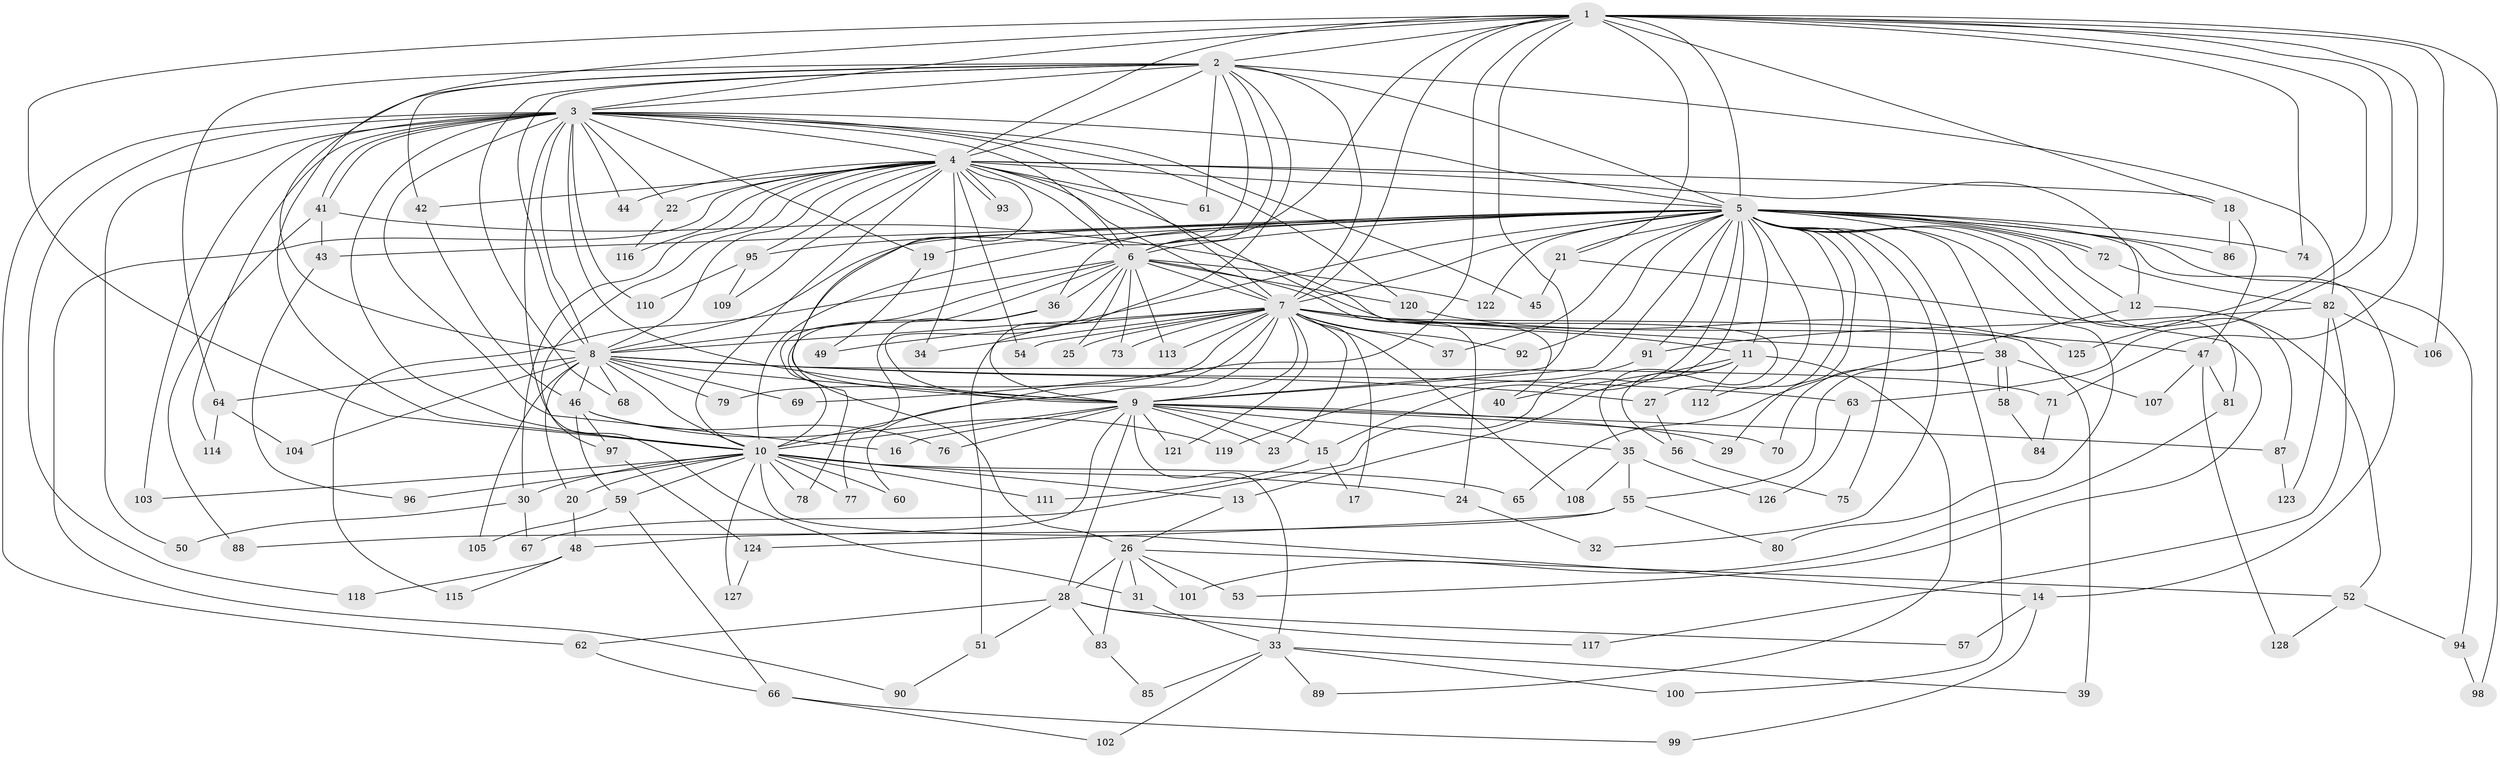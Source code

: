 // Generated by graph-tools (version 1.1) at 2025/10/02/27/25 16:10:58]
// undirected, 128 vertices, 281 edges
graph export_dot {
graph [start="1"]
  node [color=gray90,style=filled];
  1;
  2;
  3;
  4;
  5;
  6;
  7;
  8;
  9;
  10;
  11;
  12;
  13;
  14;
  15;
  16;
  17;
  18;
  19;
  20;
  21;
  22;
  23;
  24;
  25;
  26;
  27;
  28;
  29;
  30;
  31;
  32;
  33;
  34;
  35;
  36;
  37;
  38;
  39;
  40;
  41;
  42;
  43;
  44;
  45;
  46;
  47;
  48;
  49;
  50;
  51;
  52;
  53;
  54;
  55;
  56;
  57;
  58;
  59;
  60;
  61;
  62;
  63;
  64;
  65;
  66;
  67;
  68;
  69;
  70;
  71;
  72;
  73;
  74;
  75;
  76;
  77;
  78;
  79;
  80;
  81;
  82;
  83;
  84;
  85;
  86;
  87;
  88;
  89;
  90;
  91;
  92;
  93;
  94;
  95;
  96;
  97;
  98;
  99;
  100;
  101;
  102;
  103;
  104;
  105;
  106;
  107;
  108;
  109;
  110;
  111;
  112;
  113;
  114;
  115;
  116;
  117;
  118;
  119;
  120;
  121;
  122;
  123;
  124;
  125;
  126;
  127;
  128;
  1 -- 2;
  1 -- 3;
  1 -- 4;
  1 -- 5;
  1 -- 6;
  1 -- 7;
  1 -- 8;
  1 -- 9;
  1 -- 10;
  1 -- 18;
  1 -- 21;
  1 -- 63;
  1 -- 69;
  1 -- 71;
  1 -- 74;
  1 -- 98;
  1 -- 106;
  1 -- 125;
  2 -- 3;
  2 -- 4;
  2 -- 5;
  2 -- 6;
  2 -- 7;
  2 -- 8;
  2 -- 9;
  2 -- 10;
  2 -- 26;
  2 -- 42;
  2 -- 61;
  2 -- 64;
  2 -- 68;
  2 -- 82;
  3 -- 4;
  3 -- 5;
  3 -- 6;
  3 -- 7;
  3 -- 8;
  3 -- 9;
  3 -- 10;
  3 -- 16;
  3 -- 19;
  3 -- 22;
  3 -- 31;
  3 -- 41;
  3 -- 41;
  3 -- 44;
  3 -- 45;
  3 -- 50;
  3 -- 62;
  3 -- 103;
  3 -- 110;
  3 -- 114;
  3 -- 118;
  3 -- 120;
  4 -- 5;
  4 -- 6;
  4 -- 7;
  4 -- 8;
  4 -- 9;
  4 -- 10;
  4 -- 12;
  4 -- 18;
  4 -- 22;
  4 -- 24;
  4 -- 30;
  4 -- 34;
  4 -- 42;
  4 -- 44;
  4 -- 54;
  4 -- 61;
  4 -- 90;
  4 -- 93;
  4 -- 93;
  4 -- 95;
  4 -- 97;
  4 -- 109;
  4 -- 116;
  5 -- 6;
  5 -- 7;
  5 -- 8;
  5 -- 9;
  5 -- 10;
  5 -- 11;
  5 -- 12;
  5 -- 14;
  5 -- 15;
  5 -- 19;
  5 -- 21;
  5 -- 27;
  5 -- 29;
  5 -- 32;
  5 -- 36;
  5 -- 37;
  5 -- 38;
  5 -- 43;
  5 -- 51;
  5 -- 67;
  5 -- 72;
  5 -- 72;
  5 -- 74;
  5 -- 75;
  5 -- 80;
  5 -- 81;
  5 -- 86;
  5 -- 87;
  5 -- 91;
  5 -- 92;
  5 -- 94;
  5 -- 95;
  5 -- 100;
  5 -- 112;
  5 -- 122;
  6 -- 7;
  6 -- 8;
  6 -- 9;
  6 -- 10;
  6 -- 25;
  6 -- 36;
  6 -- 40;
  6 -- 73;
  6 -- 113;
  6 -- 115;
  6 -- 120;
  6 -- 122;
  7 -- 8;
  7 -- 9;
  7 -- 10;
  7 -- 11;
  7 -- 17;
  7 -- 23;
  7 -- 25;
  7 -- 34;
  7 -- 37;
  7 -- 38;
  7 -- 39;
  7 -- 47;
  7 -- 49;
  7 -- 54;
  7 -- 60;
  7 -- 73;
  7 -- 79;
  7 -- 92;
  7 -- 108;
  7 -- 113;
  7 -- 121;
  8 -- 9;
  8 -- 10;
  8 -- 20;
  8 -- 27;
  8 -- 46;
  8 -- 63;
  8 -- 64;
  8 -- 68;
  8 -- 69;
  8 -- 71;
  8 -- 79;
  8 -- 104;
  8 -- 105;
  9 -- 10;
  9 -- 15;
  9 -- 16;
  9 -- 23;
  9 -- 28;
  9 -- 29;
  9 -- 33;
  9 -- 35;
  9 -- 48;
  9 -- 70;
  9 -- 76;
  9 -- 87;
  9 -- 121;
  10 -- 13;
  10 -- 14;
  10 -- 20;
  10 -- 24;
  10 -- 30;
  10 -- 59;
  10 -- 60;
  10 -- 65;
  10 -- 77;
  10 -- 78;
  10 -- 96;
  10 -- 103;
  10 -- 111;
  10 -- 127;
  11 -- 13;
  11 -- 35;
  11 -- 40;
  11 -- 89;
  11 -- 112;
  12 -- 52;
  12 -- 65;
  13 -- 26;
  14 -- 57;
  14 -- 99;
  15 -- 17;
  15 -- 111;
  18 -- 47;
  18 -- 86;
  19 -- 49;
  20 -- 48;
  21 -- 45;
  21 -- 53;
  22 -- 116;
  24 -- 32;
  26 -- 28;
  26 -- 31;
  26 -- 52;
  26 -- 53;
  26 -- 83;
  26 -- 101;
  27 -- 56;
  28 -- 51;
  28 -- 57;
  28 -- 62;
  28 -- 83;
  28 -- 117;
  30 -- 50;
  30 -- 67;
  31 -- 33;
  33 -- 39;
  33 -- 85;
  33 -- 89;
  33 -- 100;
  33 -- 102;
  35 -- 55;
  35 -- 108;
  35 -- 126;
  36 -- 77;
  36 -- 78;
  38 -- 55;
  38 -- 58;
  38 -- 58;
  38 -- 70;
  38 -- 107;
  41 -- 43;
  41 -- 56;
  41 -- 88;
  42 -- 46;
  43 -- 96;
  46 -- 59;
  46 -- 76;
  46 -- 97;
  46 -- 119;
  47 -- 81;
  47 -- 107;
  47 -- 128;
  48 -- 115;
  48 -- 118;
  51 -- 90;
  52 -- 94;
  52 -- 128;
  55 -- 80;
  55 -- 88;
  55 -- 124;
  56 -- 75;
  58 -- 84;
  59 -- 66;
  59 -- 105;
  62 -- 66;
  63 -- 126;
  64 -- 104;
  64 -- 114;
  66 -- 99;
  66 -- 102;
  71 -- 84;
  72 -- 82;
  81 -- 101;
  82 -- 91;
  82 -- 106;
  82 -- 117;
  82 -- 123;
  83 -- 85;
  87 -- 123;
  91 -- 119;
  94 -- 98;
  95 -- 109;
  95 -- 110;
  97 -- 124;
  120 -- 125;
  124 -- 127;
}
